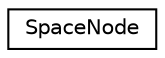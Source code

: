 digraph G
{
  edge [fontname="Helvetica",fontsize="10",labelfontname="Helvetica",labelfontsize="10"];
  node [fontname="Helvetica",fontsize="10",shape=record];
  rankdir=LR;
  Node1 [label="SpaceNode",height=0.2,width=0.4,color="black", fillcolor="white", style="filled",URL="$db/dc9/structSpaceNode.html"];
}
